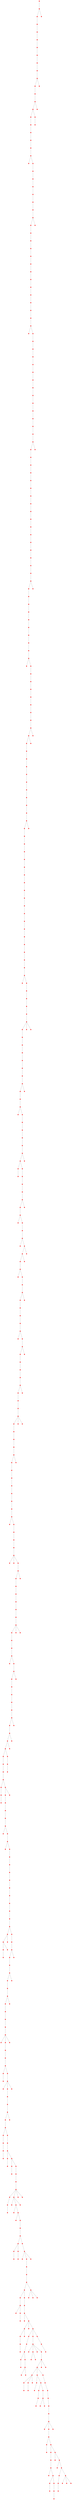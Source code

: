 graph {
	1 [color=red shape=point]
	413 [color=red shape=point]
	1 -- 413 [color=gray]
	50 [color=red shape=point]
	413 -- 50 [color=gray]
	3 [color=red shape=point]
	50 -- 3 [color=gray]
	156 [color=red shape=point]
	3 -- 156 [color=gray]
	47 [color=red shape=point]
	156 -- 47 [color=gray]
	174 [color=red shape=point]
	47 -- 174 [color=gray]
	369 [color=red shape=point]
	174 -- 369 [color=gray]
	158 [color=red shape=point]
	369 -- 158 [color=gray]
	82 [color=red shape=point]
	158 -- 82 [color=gray]
	97 [color=red shape=point]
	82 -- 97 [color=gray]
	484 [color=red shape=point]
	97 -- 484 [color=gray]
	306 [color=red shape=point]
	484 -- 306 [color=gray]
	219 [color=red shape=point]
	306 -- 219 [color=gray]
	285 [color=red shape=point]
	219 -- 285 [color=gray]
	384 [color=red shape=point]
	285 -- 384 [color=gray]
	190 [color=red shape=point]
	384 -- 190 [color=gray]
	480 [color=red shape=point]
	190 -- 480 [color=gray]
	433 [color=red shape=point]
	480 -- 433 [color=gray]
	278 [color=red shape=point]
	433 -- 278 [color=gray]
	15 [color=red shape=point]
	278 -- 15 [color=gray]
	300 [color=red shape=point]
	15 -- 300 [color=gray]
	24 [color=red shape=point]
	15 -- 24 [color=gray]
	80 [color=red shape=point]
	24 -- 80 [color=gray]
	499 [color=red shape=point]
	80 -- 499 [color=gray]
	44 [color=red shape=point]
	499 -- 44 [color=gray]
	488 [color=red shape=point]
	44 -- 488 [color=gray]
	209 [color=red shape=point]
	488 -- 209 [color=gray]
	365 [color=red shape=point]
	209 -- 365 [color=gray]
	436 [color=red shape=point]
	365 -- 436 [color=gray]
	387 [color=red shape=point]
	436 -- 387 [color=gray]
	468 [color=red shape=point]
	387 -- 468 [color=gray]
	21 [color=red shape=point]
	468 -- 21 [color=gray]
	467 [color=red shape=point]
	21 -- 467 [color=gray]
	117 [color=red shape=point]
	467 -- 117 [color=gray]
	423 [color=red shape=point]
	117 -- 423 [color=gray]
	200 [color=red shape=point]
	423 -- 200 [color=gray]
	478 [color=red shape=point]
	200 -- 478 [color=gray]
	232 [color=red shape=point]
	478 -- 232 [color=gray]
	322 [color=red shape=point]
	232 -- 322 [color=gray]
	289 [color=red shape=point]
	322 -- 289 [color=gray]
	364 [color=red shape=point]
	289 -- 364 [color=gray]
	422 [color=red shape=point]
	364 -- 422 [color=gray]
	421 [color=red shape=point]
	422 -- 421 [color=gray]
	331 [color=red shape=point]
	421 -- 331 [color=gray]
	149 [color=red shape=point]
	421 -- 149 [color=gray]
	37 [color=red shape=point]
	149 -- 37 [color=gray]
	273 [color=red shape=point]
	37 -- 273 [color=gray]
	164 [color=red shape=point]
	273 -- 164 [color=gray]
	41 [color=red shape=point]
	164 -- 41 [color=gray]
	460 [color=red shape=point]
	41 -- 460 [color=gray]
	349 [color=red shape=point]
	460 -- 349 [color=gray]
	279 [color=red shape=point]
	349 -- 279 [color=gray]
	465 [color=red shape=point]
	279 -- 465 [color=gray]
	252 [color=red shape=point]
	465 -- 252 [color=gray]
	59 [color=red shape=point]
	252 -- 59 [color=gray]
	359 [color=red shape=point]
	59 -- 359 [color=gray]
	264 [color=red shape=point]
	359 -- 264 [color=gray]
	469 [color=red shape=point]
	264 -- 469 [color=gray]
	408 [color=red shape=point]
	469 -- 408 [color=gray]
	127 [color=red shape=point]
	408 -- 127 [color=gray]
	130 [color=red shape=point]
	127 -- 130 [color=gray]
	287 [color=red shape=point]
	130 -- 287 [color=gray]
	462 [color=red shape=point]
	287 -- 462 [color=gray]
	106 [color=red shape=point]
	462 -- 106 [color=gray]
	10 [color=red shape=point]
	106 -- 10 [color=gray]
	394 [color=red shape=point]
	10 -- 394 [color=gray]
	56 [color=red shape=point]
	394 -- 56 [color=gray]
	222 [color=red shape=point]
	56 -- 222 [color=gray]
	78 [color=red shape=point]
	222 -- 78 [color=gray]
	432 [color=red shape=point]
	78 -- 432 [color=gray]
	249 [color=red shape=point]
	432 -- 249 [color=gray]
	11 [color=red shape=point]
	249 -- 11 [color=gray]
	353 [color=red shape=point]
	11 -- 353 [color=gray]
	9 [color=red shape=point]
	353 -- 9 [color=gray]
	0 [color=red shape=point]
	9 -- 0 [color=gray]
	374 [color=red shape=point]
	0 -- 374 [color=gray]
	305 [color=red shape=point]
	374 -- 305 [color=gray]
	455 [color=red shape=point]
	305 -- 455 [color=gray]
	169 [color=red shape=point]
	455 -- 169 [color=gray]
	440 [color=red shape=point]
	169 -- 440 [color=gray]
	188 [color=red shape=point]
	440 -- 188 [color=gray]
	146 [color=red shape=point]
	188 -- 146 [color=gray]
	256 [color=red shape=point]
	146 -- 256 [color=gray]
	439 [color=red shape=point]
	256 -- 439 [color=gray]
	16 [color=red shape=point]
	439 -- 16 [color=gray]
	180 [color=red shape=point]
	16 -- 180 [color=gray]
	39 [color=red shape=point]
	180 -- 39 [color=gray]
	323 [color=red shape=point]
	39 -- 323 [color=gray]
	314 [color=red shape=point]
	39 -- 314 [color=gray]
	495 [color=red shape=point]
	314 -- 495 [color=gray]
	62 [color=red shape=point]
	495 -- 62 [color=gray]
	265 [color=red shape=point]
	62 -- 265 [color=gray]
	425 [color=red shape=point]
	265 -- 425 [color=gray]
	182 [color=red shape=point]
	425 -- 182 [color=gray]
	176 [color=red shape=point]
	182 -- 176 [color=gray]
	388 [color=red shape=point]
	176 -- 388 [color=gray]
	185 [color=red shape=point]
	388 -- 185 [color=gray]
	248 [color=red shape=point]
	185 -- 248 [color=gray]
	81 [color=red shape=point]
	248 -- 81 [color=gray]
	351 [color=red shape=point]
	81 -- 351 [color=gray]
	415 [color=red shape=point]
	351 -- 415 [color=gray]
	121 [color=red shape=point]
	415 -- 121 [color=gray]
	122 [color=red shape=point]
	121 -- 122 [color=gray]
	472 [color=red shape=point]
	122 -- 472 [color=gray]
	308 [color=red shape=point]
	472 -- 308 [color=gray]
	6 [color=red shape=point]
	308 -- 6 [color=gray]
	483 [color=red shape=point]
	6 -- 483 [color=gray]
	151 [color=red shape=point]
	483 -- 151 [color=gray]
	295 [color=red shape=point]
	151 -- 295 [color=gray]
	284 [color=red shape=point]
	295 -- 284 [color=gray]
	12 [color=red shape=point]
	284 -- 12 [color=gray]
	119 [color=red shape=point]
	12 -- 119 [color=gray]
	184 [color=red shape=point]
	119 -- 184 [color=gray]
	245 [color=red shape=point]
	184 -- 245 [color=gray]
	4 [color=red shape=point]
	245 -- 4 [color=gray]
	161 [color=red shape=point]
	4 -- 161 [color=gray]
	253 [color=red shape=point]
	161 -- 253 [color=gray]
	42 [color=red shape=point]
	253 -- 42 [color=gray]
	447 [color=red shape=point]
	42 -- 447 [color=gray]
	328 [color=red shape=point]
	447 -- 328 [color=gray]
	2 [color=red shape=point]
	328 -- 2 [color=gray]
	61 [color=red shape=point]
	2 -- 61 [color=gray]
	317 [color=red shape=point]
	61 -- 317 [color=gray]
	474 [color=red shape=point]
	317 -- 474 [color=gray]
	368 [color=red shape=point]
	474 -- 368 [color=gray]
	153 [color=red shape=point]
	368 -- 153 [color=gray]
	189 [color=red shape=point]
	153 -- 189 [color=gray]
	5 [color=red shape=point]
	189 -- 5 [color=gray]
	58 [color=red shape=point]
	5 -- 58 [color=gray]
	456 [color=red shape=point]
	58 -- 456 [color=gray]
	163 [color=red shape=point]
	58 -- 163 [color=gray]
	255 [color=red shape=point]
	163 -- 255 [color=gray]
	399 [color=red shape=point]
	255 -- 399 [color=gray]
	88 [color=red shape=point]
	399 -- 88 [color=gray]
	412 [color=red shape=point]
	88 -- 412 [color=gray]
	391 [color=red shape=point]
	412 -- 391 [color=gray]
	94 [color=red shape=point]
	391 -- 94 [color=gray]
	250 [color=red shape=point]
	94 -- 250 [color=gray]
	271 [color=red shape=point]
	250 -- 271 [color=gray]
	430 [color=red shape=point]
	271 -- 430 [color=gray]
	178 [color=red shape=point]
	430 -- 178 [color=gray]
	43 [color=red shape=point]
	178 -- 43 [color=gray]
	95 [color=red shape=point]
	43 -- 95 [color=gray]
	446 [color=red shape=point]
	95 -- 446 [color=gray]
	451 [color=red shape=point]
	446 -- 451 [color=gray]
	233 [color=red shape=point]
	451 -- 233 [color=gray]
	316 [color=red shape=point]
	233 -- 316 [color=gray]
	258 [color=red shape=point]
	316 -- 258 [color=gray]
	90 [color=red shape=point]
	316 -- 90 [color=gray]
	150 [color=red shape=point]
	90 -- 150 [color=gray]
	381 [color=red shape=point]
	150 -- 381 [color=gray]
	109 [color=red shape=point]
	381 -- 109 [color=gray]
	426 [color=red shape=point]
	109 -- 426 [color=gray]
	87 [color=red shape=point]
	426 -- 87 [color=gray]
	302 [color=red shape=point]
	87 -- 302 [color=gray]
	99 [color=red shape=point]
	302 -- 99 [color=gray]
	392 [color=red shape=point]
	99 -- 392 [color=gray]
	194 [color=red shape=point]
	302 -- 194 [color=gray]
	193 [color=red shape=point]
	194 -- 193 [color=gray]
	463 [color=red shape=point]
	193 -- 463 [color=gray]
	310 [color=red shape=point]
	463 -- 310 [color=gray]
	312 [color=red shape=point]
	310 -- 312 [color=gray]
	282 [color=red shape=point]
	312 -- 282 [color=gray]
	498 [color=red shape=point]
	282 -- 498 [color=gray]
	140 [color=red shape=point]
	498 -- 140 [color=gray]
	141 [color=red shape=point]
	498 -- 141 [color=gray]
	277 [color=red shape=point]
	141 -- 277 [color=gray]
	340 [color=red shape=point]
	277 -- 340 [color=gray]
	363 [color=red shape=point]
	340 -- 363 [color=gray]
	343 [color=red shape=point]
	340 -- 343 [color=gray]
	220 [color=red shape=point]
	343 -- 220 [color=gray]
	165 [color=red shape=point]
	220 -- 165 [color=gray]
	235 [color=red shape=point]
	165 -- 235 [color=gray]
	429 [color=red shape=point]
	235 -- 429 [color=gray]
	32 [color=red shape=point]
	235 -- 32 [color=gray]
	419 [color=red shape=point]
	32 -- 419 [color=gray]
	319 [color=red shape=point]
	419 -- 319 [color=gray]
	108 [color=red shape=point]
	319 -- 108 [color=gray]
	416 [color=red shape=point]
	108 -- 416 [color=gray]
	66 [color=red shape=point]
	416 -- 66 [color=gray]
	202 [color=red shape=point]
	66 -- 202 [color=gray]
	385 [color=red shape=point]
	202 -- 385 [color=gray]
	441 [color=red shape=point]
	385 -- 441 [color=gray]
	377 [color=red shape=point]
	385 -- 377 [color=gray]
	187 [color=red shape=point]
	377 -- 187 [color=gray]
	79 [color=red shape=point]
	187 -- 79 [color=gray]
	491 [color=red shape=point]
	79 -- 491 [color=gray]
	75 [color=red shape=point]
	491 -- 75 [color=gray]
	160 [color=red shape=point]
	75 -- 160 [color=gray]
	60 [color=red shape=point]
	160 -- 60 [color=gray]
	259 [color=red shape=point]
	60 -- 259 [color=gray]
	490 [color=red shape=point]
	259 -- 490 [color=gray]
	228 [color=red shape=point]
	490 -- 228 [color=gray]
	358 [color=red shape=point]
	228 -- 358 [color=gray]
	72 [color=red shape=point]
	358 -- 72 [color=gray]
	298 [color=red shape=point]
	72 -- 298 [color=gray]
	347 [color=red shape=point]
	298 -- 347 [color=gray]
	218 [color=red shape=point]
	347 -- 218 [color=gray]
	404 [color=red shape=point]
	218 -- 404 [color=gray]
	38 [color=red shape=point]
	404 -- 38 [color=gray]
	239 [color=red shape=point]
	38 -- 239 [color=gray]
	424 [color=red shape=point]
	239 -- 424 [color=gray]
	360 [color=red shape=point]
	424 -- 360 [color=gray]
	23 [color=red shape=point]
	360 -- 23 [color=gray]
	242 [color=red shape=point]
	23 -- 242 [color=gray]
	257 [color=red shape=point]
	242 -- 257 [color=gray]
	46 [color=red shape=point]
	257 -- 46 [color=gray]
	403 [color=red shape=point]
	46 -- 403 [color=gray]
	217 [color=red shape=point]
	46 -- 217 [color=gray]
	104 [color=red shape=point]
	217 -- 104 [color=gray]
	357 [color=red shape=point]
	104 -- 357 [color=gray]
	55 [color=red shape=point]
	357 -- 55 [color=gray]
	335 [color=red shape=point]
	55 -- 335 [color=gray]
	225 [color=red shape=point]
	335 -- 225 [color=gray]
	144 [color=red shape=point]
	335 -- 144 [color=gray]
	290 [color=red shape=point]
	335 -- 290 [color=gray]
	454 [color=red shape=point]
	290 -- 454 [color=gray]
	443 [color=red shape=point]
	454 -- 443 [color=gray]
	171 [color=red shape=point]
	443 -- 171 [color=gray]
	420 [color=red shape=point]
	171 -- 420 [color=gray]
	147 [color=red shape=point]
	420 -- 147 [color=gray]
	397 [color=red shape=point]
	147 -- 397 [color=gray]
	25 [color=red shape=point]
	397 -- 25 [color=gray]
	89 [color=red shape=point]
	25 -- 89 [color=gray]
	211 [color=red shape=point]
	89 -- 211 [color=gray]
	341 [color=red shape=point]
	211 -- 341 [color=gray]
	395 [color=red shape=point]
	341 -- 395 [color=gray]
	288 [color=red shape=point]
	395 -- 288 [color=gray]
	68 [color=red shape=point]
	288 -- 68 [color=gray]
	475 [color=red shape=point]
	288 -- 475 [color=gray]
	450 [color=red shape=point]
	475 -- 450 [color=gray]
	246 [color=red shape=point]
	450 -- 246 [color=gray]
	229 [color=red shape=point]
	246 -- 229 [color=gray]
	35 [color=red shape=point]
	229 -- 35 [color=gray]
	292 [color=red shape=point]
	35 -- 292 [color=gray]
	129 [color=red shape=point]
	292 -- 129 [color=gray]
	100 [color=red shape=point]
	129 -- 100 [color=gray]
	444 [color=red shape=point]
	100 -- 444 [color=gray]
	116 [color=red shape=point]
	444 -- 116 [color=gray]
	65 [color=red shape=point]
	116 -- 65 [color=gray]
	409 [color=red shape=point]
	65 -- 409 [color=gray]
	191 [color=red shape=point]
	409 -- 191 [color=gray]
	497 [color=red shape=point]
	191 -- 497 [color=gray]
	159 [color=red shape=point]
	497 -- 159 [color=gray]
	215 [color=red shape=point]
	159 -- 215 [color=gray]
	361 [color=red shape=point]
	215 -- 361 [color=gray]
	442 [color=red shape=point]
	361 -- 442 [color=gray]
	45 [color=red shape=point]
	442 -- 45 [color=gray]
	18 [color=red shape=point]
	215 -- 18 [color=gray]
	155 [color=red shape=point]
	18 -- 155 [color=gray]
	145 [color=red shape=point]
	155 -- 145 [color=gray]
	133 [color=red shape=point]
	145 -- 133 [color=gray]
	111 [color=red shape=point]
	133 -- 111 [color=gray]
	261 [color=red shape=point]
	111 -- 261 [color=gray]
	431 [color=red shape=point]
	261 -- 431 [color=gray]
	143 [color=red shape=point]
	261 -- 143 [color=gray]
	86 [color=red shape=point]
	143 -- 86 [color=gray]
	26 [color=red shape=point]
	86 -- 26 [color=gray]
	231 [color=red shape=point]
	86 -- 231 [color=gray]
	332 [color=red shape=point]
	231 -- 332 [color=gray]
	142 [color=red shape=point]
	332 -- 142 [color=gray]
	401 [color=red shape=point]
	142 -- 401 [color=gray]
	400 [color=red shape=point]
	401 -- 400 [color=gray]
	445 [color=red shape=point]
	400 -- 445 [color=gray]
	238 [color=red shape=point]
	445 -- 238 [color=gray]
	76 [color=red shape=point]
	238 -- 76 [color=gray]
	134 [color=red shape=point]
	76 -- 134 [color=gray]
	227 [color=red shape=point]
	134 -- 227 [color=gray]
	473 [color=red shape=point]
	227 -- 473 [color=gray]
	458 [color=red shape=point]
	473 -- 458 [color=gray]
	262 [color=red shape=point]
	458 -- 262 [color=gray]
	226 [color=red shape=point]
	262 -- 226 [color=gray]
	270 [color=red shape=point]
	226 -- 270 [color=gray]
	464 [color=red shape=point]
	262 -- 464 [color=gray]
	337 [color=red shape=point]
	458 -- 337 [color=gray]
	213 [color=red shape=point]
	473 -- 213 [color=gray]
	434 [color=red shape=point]
	213 -- 434 [color=gray]
	172 [color=red shape=point]
	434 -- 172 [color=gray]
	31 [color=red shape=point]
	172 -- 31 [color=gray]
	291 [color=red shape=point]
	31 -- 291 [color=gray]
	83 [color=red shape=point]
	291 -- 83 [color=gray]
	362 [color=red shape=point]
	83 -- 362 [color=gray]
	201 [color=red shape=point]
	362 -- 201 [color=gray]
	243 [color=red shape=point]
	201 -- 243 [color=gray]
	7 [color=red shape=point]
	243 -- 7 [color=gray]
	380 [color=red shape=point]
	7 -- 380 [color=gray]
	196 [color=red shape=point]
	380 -- 196 [color=gray]
	221 [color=red shape=point]
	196 -- 221 [color=gray]
	383 [color=red shape=point]
	221 -- 383 [color=gray]
	326 [color=red shape=point]
	383 -- 326 [color=gray]
	313 [color=red shape=point]
	383 -- 313 [color=gray]
	321 [color=red shape=point]
	313 -- 321 [color=gray]
	481 [color=red shape=point]
	321 -- 481 [color=gray]
	70 [color=red shape=point]
	481 -- 70 [color=gray]
	241 [color=red shape=point]
	70 -- 241 [color=gray]
	207 [color=red shape=point]
	241 -- 207 [color=gray]
	352 [color=red shape=point]
	70 -- 352 [color=gray]
	98 [color=red shape=point]
	352 -- 98 [color=gray]
	325 [color=red shape=point]
	98 -- 325 [color=gray]
	251 [color=red shape=point]
	98 -- 251 [color=gray]
	272 [color=red shape=point]
	251 -- 272 [color=gray]
	286 [color=red shape=point]
	272 -- 286 [color=gray]
	53 [color=red shape=point]
	286 -- 53 [color=gray]
	266 [color=red shape=point]
	53 -- 266 [color=gray]
	101 [color=red shape=point]
	266 -- 101 [color=gray]
	367 [color=red shape=point]
	101 -- 367 [color=gray]
	378 [color=red shape=point]
	367 -- 378 [color=gray]
	29 [color=red shape=point]
	378 -- 29 [color=gray]
	452 [color=red shape=point]
	29 -- 452 [color=gray]
	411 [color=red shape=point]
	101 -- 411 [color=gray]
	14 [color=red shape=point]
	411 -- 14 [color=gray]
	396 [color=red shape=point]
	14 -- 396 [color=gray]
	183 [color=red shape=point]
	396 -- 183 [color=gray]
	489 [color=red shape=point]
	183 -- 489 [color=gray]
	427 [color=red shape=point]
	396 -- 427 [color=gray]
	339 [color=red shape=point]
	427 -- 339 [color=gray]
	73 [color=red shape=point]
	339 -- 73 [color=gray]
	168 [color=red shape=point]
	427 -- 168 [color=gray]
	132 [color=red shape=point]
	168 -- 132 [color=gray]
	197 [color=red shape=point]
	132 -- 197 [color=gray]
	204 [color=red shape=point]
	197 -- 204 [color=gray]
	294 [color=red shape=point]
	204 -- 294 [color=gray]
	414 [color=red shape=point]
	294 -- 414 [color=gray]
	113 [color=red shape=point]
	414 -- 113 [color=gray]
	167 [color=red shape=point]
	204 -- 167 [color=gray]
	386 [color=red shape=point]
	167 -- 386 [color=gray]
	390 [color=red shape=point]
	167 -- 390 [color=gray]
	293 [color=red shape=point]
	390 -- 293 [color=gray]
	379 [color=red shape=point]
	390 -- 379 [color=gray]
	283 [color=red shape=point]
	379 -- 283 [color=gray]
	64 [color=red shape=point]
	379 -- 64 [color=gray]
	67 [color=red shape=point]
	64 -- 67 [color=gray]
	299 [color=red shape=point]
	67 -- 299 [color=gray]
	181 [color=red shape=point]
	299 -- 181 [color=gray]
	170 [color=red shape=point]
	181 -- 170 [color=gray]
	350 [color=red shape=point]
	170 -- 350 [color=gray]
	69 [color=red shape=point]
	181 -- 69 [color=gray]
	22 [color=red shape=point]
	69 -- 22 [color=gray]
	128 [color=red shape=point]
	299 -- 128 [color=gray]
	355 [color=red shape=point]
	128 -- 355 [color=gray]
	418 [color=red shape=point]
	355 -- 418 [color=gray]
	371 [color=red shape=point]
	355 -- 371 [color=gray]
	254 [color=red shape=point]
	371 -- 254 [color=gray]
	260 [color=red shape=point]
	254 -- 260 [color=gray]
	268 [color=red shape=point]
	260 -- 268 [color=gray]
	435 [color=red shape=point]
	268 -- 435 [color=gray]
	77 [color=red shape=point]
	435 -- 77 [color=gray]
	34 [color=red shape=point]
	77 -- 34 [color=gray]
	275 [color=red shape=point]
	34 -- 275 [color=gray]
	237 [color=red shape=point]
	34 -- 237 [color=gray]
	382 [color=red shape=point]
	237 -- 382 [color=gray]
	301 [color=red shape=point]
	435 -- 301 [color=gray]
	375 [color=red shape=point]
	301 -- 375 [color=gray]
	216 [color=red shape=point]
	375 -- 216 [color=gray]
	224 [color=red shape=point]
	216 -- 224 [color=gray]
	154 [color=red shape=point]
	216 -- 154 [color=gray]
	370 [color=red shape=point]
	154 -- 370 [color=gray]
	125 [color=red shape=point]
	370 -- 125 [color=gray]
	405 [color=red shape=point]
	125 -- 405 [color=gray]
	126 [color=red shape=point]
	405 -- 126 [color=gray]
	210 [color=red shape=point]
	370 -- 210 [color=gray]
	267 [color=red shape=point]
	154 -- 267 [color=gray]
	57 [color=red shape=point]
	154 -- 57 [color=gray]
	477 [color=red shape=point]
	57 -- 477 [color=gray]
	91 [color=red shape=point]
	477 -- 91 [color=gray]
	461 [color=red shape=point]
	91 -- 461 [color=gray]
	230 [color=red shape=point]
	461 -- 230 [color=gray]
	333 [color=red shape=point]
	230 -- 333 [color=gray]
	393 [color=red shape=point]
	461 -- 393 [color=gray]
	240 [color=red shape=point]
	393 -- 240 [color=gray]
	459 [color=red shape=point]
	240 -- 459 [color=gray]
	470 [color=red shape=point]
	240 -- 470 [color=gray]
	307 [color=red shape=point]
	57 -- 307 [color=gray]
	8 [color=red shape=point]
	307 -- 8 [color=gray]
	115 [color=red shape=point]
	8 -- 115 [color=gray]
	453 [color=red shape=point]
	8 -- 453 [color=gray]
	27 [color=red shape=point]
	453 -- 27 [color=gray]
	376 [color=red shape=point]
	453 -- 376 [color=gray]
	120 [color=red shape=point]
	8 -- 120 [color=gray]
	296 [color=red shape=point]
	8 -- 296 [color=gray]
	63 [color=red shape=point]
	296 -- 63 [color=gray]
	112 [color=red shape=point]
	63 -- 112 [color=gray]
	173 [color=red shape=point]
	112 -- 173 [color=gray]
	417 [color=red shape=point]
	173 -- 417 [color=gray]
	107 [color=red shape=point]
	417 -- 107 [color=gray]
	398 [color=red shape=point]
	173 -- 398 [color=gray]
	348 [color=red shape=point]
	398 -- 348 [color=gray]
	280 [color=red shape=point]
	173 -- 280 [color=gray]
	402 [color=red shape=point]
	112 -- 402 [color=gray]
	206 [color=red shape=point]
	402 -- 206 [color=gray]
	346 [color=red shape=point]
	206 -- 346 [color=gray]
	85 [color=red shape=point]
	402 -- 85 [color=gray]
	471 [color=red shape=point]
	85 -- 471 [color=gray]
	192 [color=red shape=point]
	471 -- 192 [color=gray]
	303 [color=red shape=point]
	192 -- 303 [color=gray]
	157 [color=red shape=point]
	85 -- 157 [color=gray]
	274 [color=red shape=point]
	157 -- 274 [color=gray]
	92 [color=red shape=point]
	274 -- 92 [color=gray]
	54 [color=red shape=point]
	274 -- 54 [color=gray]
	198 [color=red shape=point]
	112 -- 198 [color=gray]
	203 [color=red shape=point]
	198 -- 203 [color=gray]
	281 [color=red shape=point]
	203 -- 281 [color=gray]
	342 [color=red shape=point]
	281 -- 342 [color=gray]
	74 [color=red shape=point]
	342 -- 74 [color=gray]
	195 [color=red shape=point]
	74 -- 195 [color=gray]
	407 [color=red shape=point]
	195 -- 407 [color=gray]
	494 [color=red shape=point]
	407 -- 494 [color=gray]
	223 [color=red shape=point]
	407 -- 223 [color=gray]
	372 [color=red shape=point]
	223 -- 372 [color=gray]
	152 [color=red shape=point]
	372 -- 152 [color=gray]
	496 [color=red shape=point]
	152 -- 496 [color=gray]
	438 [color=red shape=point]
	372 -- 438 [color=gray]
	389 [color=red shape=point]
	438 -- 389 [color=gray]
	366 [color=red shape=point]
	389 -- 366 [color=gray]
	205 [color=red shape=point]
	366 -- 205 [color=gray]
	52 [color=red shape=point]
	205 -- 52 [color=gray]
	236 [color=red shape=point]
	205 -- 236 [color=gray]
	175 [color=red shape=point]
	236 -- 175 [color=gray]
	179 [color=red shape=point]
	175 -- 179 [color=gray]
	162 [color=red shape=point]
	236 -- 162 [color=gray]
	148 [color=red shape=point]
	162 -- 148 [color=gray]
	449 [color=red shape=point]
	148 -- 449 [color=gray]
	110 [color=red shape=point]
	438 -- 110 [color=gray]
	354 [color=red shape=point]
	110 -- 354 [color=gray]
	212 [color=red shape=point]
	110 -- 212 [color=gray]
	315 [color=red shape=point]
	212 -- 315 [color=gray]
	33 [color=red shape=point]
	212 -- 33 [color=gray]
	105 [color=red shape=point]
	33 -- 105 [color=gray]
	17 [color=red shape=point]
	105 -- 17 [color=gray]
	263 [color=red shape=point]
	17 -- 263 [color=gray]
	139 [color=red shape=point]
	33 -- 139 [color=gray]
	199 [color=red shape=point]
	139 -- 199 [color=gray]
	49 [color=red shape=point]
	139 -- 49 [color=gray]
	428 [color=red shape=point]
	139 -- 428 [color=gray]
	166 [color=red shape=point]
	407 -- 166 [color=gray]
	492 [color=red shape=point]
	63 -- 492 [color=gray]
	338 [color=red shape=point]
	63 -- 338 [color=gray]
	40 [color=red shape=point]
	57 -- 40 [color=gray]
	356 [color=red shape=point]
	40 -- 356 [color=gray]
	247 [color=red shape=point]
	356 -- 247 [color=gray]
	482 [color=red shape=point]
	268 -- 482 [color=gray]
	276 [color=red shape=point]
	482 -- 276 [color=gray]
	234 [color=red shape=point]
	482 -- 234 [color=gray]
	114 [color=red shape=point]
	482 -- 114 [color=gray]
	96 [color=red shape=point]
	355 -- 96 [color=gray]
	448 [color=red shape=point]
	167 -- 448 [color=gray]
	479 [color=red shape=point]
	204 -- 479 [color=gray]
	330 [color=red shape=point]
	204 -- 330 [color=gray]
	476 [color=red shape=point]
	53 -- 476 [color=gray]
	437 [color=red shape=point]
	98 -- 437 [color=gray]
	102 [color=red shape=point]
	383 -- 102 [color=gray]
	48 [color=red shape=point]
	243 -- 48 [color=gray]
	336 [color=red shape=point]
	83 -- 336 [color=gray]
	136 [color=red shape=point]
	172 -- 136 [color=gray]
	71 [color=red shape=point]
	18 -- 71 [color=gray]
	20 [color=red shape=point]
	409 -- 20 [color=gray]
	486 [color=red shape=point]
	20 -- 486 [color=gray]
	309 [color=red shape=point]
	486 -- 309 [color=gray]
	344 [color=red shape=point]
	65 -- 344 [color=gray]
	345 [color=red shape=point]
	116 -- 345 [color=gray]
	124 [color=red shape=point]
	100 -- 124 [color=gray]
	487 [color=red shape=point]
	450 -- 487 [color=gray]
	186 [color=red shape=point]
	89 -- 186 [color=gray]
	329 [color=red shape=point]
	89 -- 329 [color=gray]
	138 [color=red shape=point]
	454 -- 138 [color=gray]
	324 [color=red shape=point]
	404 -- 324 [color=gray]
	118 [color=red shape=point]
	358 -- 118 [color=gray]
	84 [color=red shape=point]
	358 -- 84 [color=gray]
	493 [color=red shape=point]
	60 -- 493 [color=gray]
	131 [color=red shape=point]
	187 -- 131 [color=gray]
	304 [color=red shape=point]
	319 -- 304 [color=gray]
	177 [color=red shape=point]
	220 -- 177 [color=gray]
	327 [color=red shape=point]
	343 -- 327 [color=gray]
	137 [color=red shape=point]
	312 -- 137 [color=gray]
	244 [color=red shape=point]
	87 -- 244 [color=gray]
	208 [color=red shape=point]
	446 -- 208 [color=gray]
	51 [color=red shape=point]
	391 -- 51 [color=gray]
	19 [color=red shape=point]
	391 -- 19 [color=gray]
	311 [color=red shape=point]
	295 -- 311 [color=gray]
	28 [color=red shape=point]
	248 -- 28 [color=gray]
	466 [color=red shape=point]
	185 -- 466 [color=gray]
	334 [color=red shape=point]
	305 -- 334 [color=gray]
	297 [color=red shape=point]
	408 -- 297 [color=gray]
	135 [color=red shape=point]
	436 -- 135 [color=gray]
	103 [color=red shape=point]
	285 -- 103 [color=gray]
	485 [color=red shape=point]
	103 -- 485 [color=gray]
	30 [color=red shape=point]
	219 -- 30 [color=gray]
	214 [color=red shape=point]
	97 -- 214 [color=gray]
	13 [color=red shape=point]
	413 -- 13 [color=gray]
}
